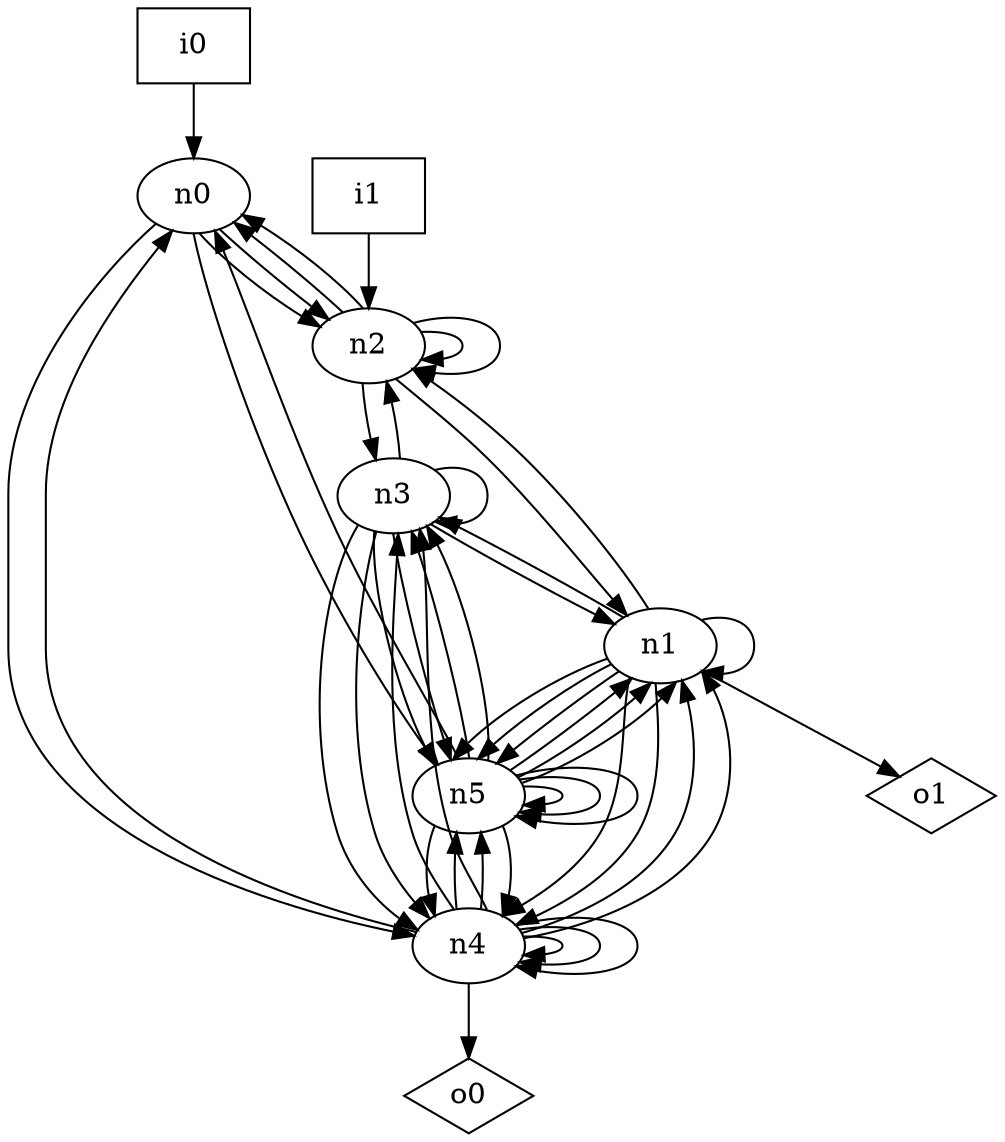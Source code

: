 digraph G {
n0 [label="n0"];
n1 [label="n1"];
n2 [label="n2"];
n3 [label="n3"];
n4 [label="n4"];
n5 [label="n5"];
n6 [label="i0",shape="box"];
n7 [label="i1",shape="box"];
n8 [label="o0",shape="diamond"];
n9 [label="o1",shape="diamond"];
n0 -> n2
n0 -> n2
n0 -> n4
n0 -> n5
n1 -> n1
n1 -> n2
n1 -> n3
n1 -> n4
n1 -> n4
n1 -> n5
n1 -> n5
n1 -> n5
n1 -> n9
n2 -> n0
n2 -> n0
n2 -> n1
n2 -> n2
n2 -> n2
n2 -> n3
n3 -> n1
n3 -> n2
n3 -> n3
n3 -> n4
n3 -> n4
n3 -> n5
n3 -> n5
n4 -> n0
n4 -> n1
n4 -> n1
n4 -> n3
n4 -> n3
n4 -> n4
n4 -> n4
n4 -> n4
n4 -> n5
n4 -> n5
n4 -> n8
n5 -> n0
n5 -> n1
n5 -> n1
n5 -> n1
n5 -> n3
n5 -> n3
n5 -> n4
n5 -> n4
n5 -> n5
n5 -> n5
n5 -> n5
n6 -> n0
n7 -> n2
}
